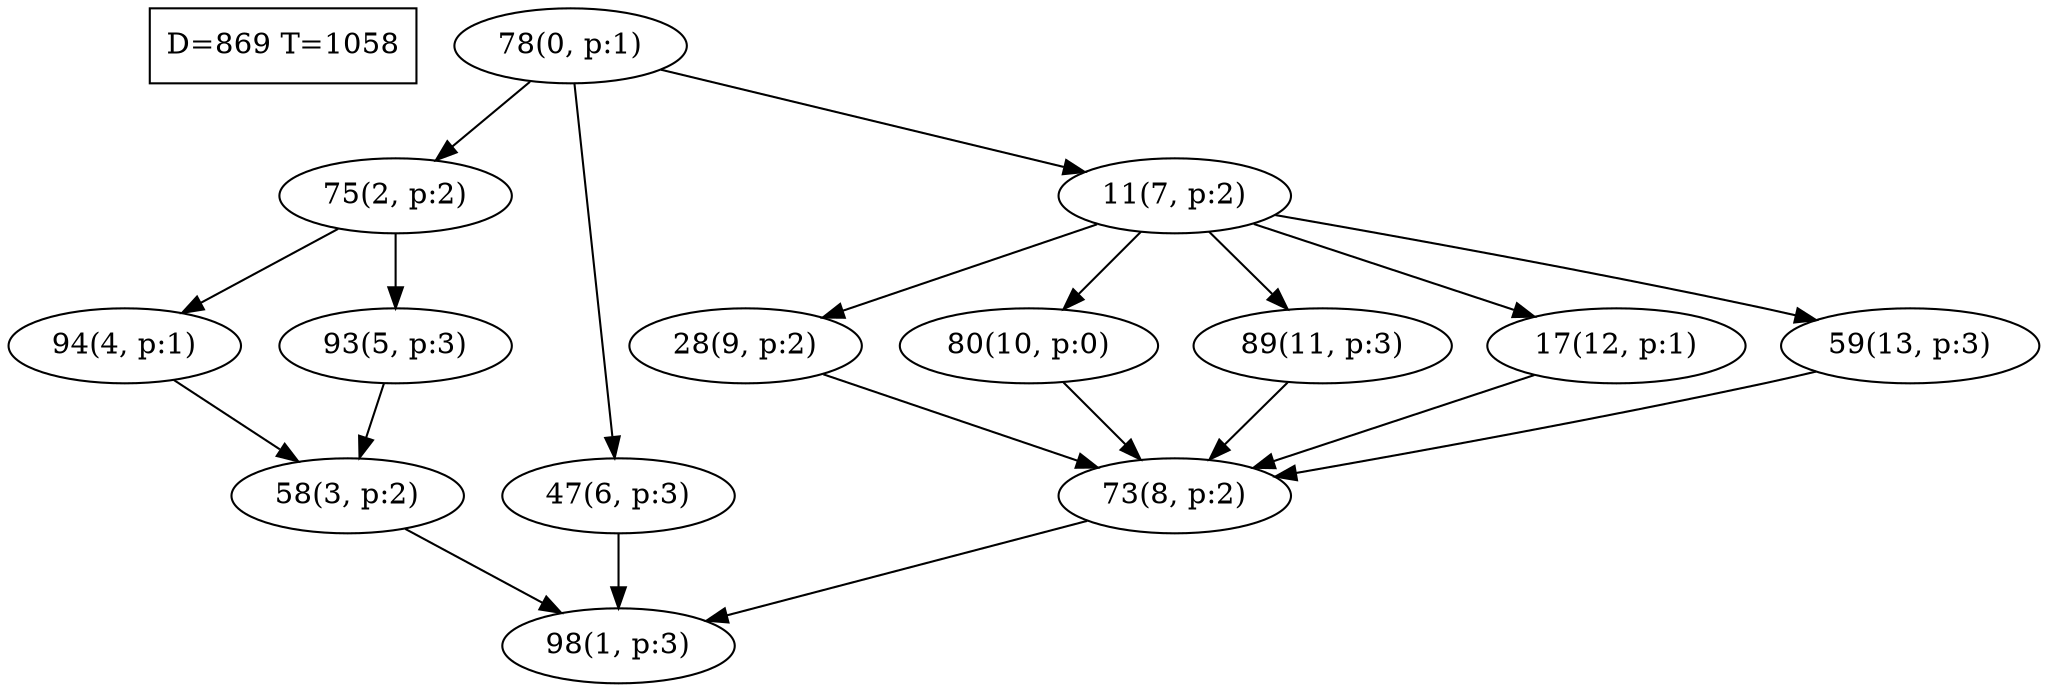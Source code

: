 digraph Task {
i [shape=box, label="D=869 T=1058"]; 
0 [label="78(0, p:1)"];
1 [label="98(1, p:3)"];
2 [label="75(2, p:2)"];
3 [label="58(3, p:2)"];
4 [label="94(4, p:1)"];
5 [label="93(5, p:3)"];
6 [label="47(6, p:3)"];
7 [label="11(7, p:2)"];
8 [label="73(8, p:2)"];
9 [label="28(9, p:2)"];
10 [label="80(10, p:0)"];
11 [label="89(11, p:3)"];
12 [label="17(12, p:1)"];
13 [label="59(13, p:3)"];
0 -> 2;
0 -> 6;
0 -> 7;
2 -> 4;
2 -> 5;
3 -> 1;
4 -> 3;
5 -> 3;
6 -> 1;
7 -> 9;
7 -> 10;
7 -> 11;
7 -> 12;
7 -> 13;
8 -> 1;
9 -> 8;
10 -> 8;
11 -> 8;
12 -> 8;
13 -> 8;
}